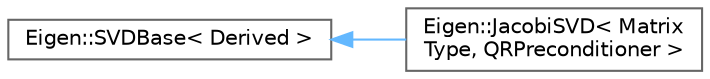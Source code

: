 digraph "类继承关系图"
{
 // LATEX_PDF_SIZE
  bgcolor="transparent";
  edge [fontname=Helvetica,fontsize=10,labelfontname=Helvetica,labelfontsize=10];
  node [fontname=Helvetica,fontsize=10,shape=box,height=0.2,width=0.4];
  rankdir="LR";
  Node0 [id="Node000000",label="Eigen::SVDBase\< Derived \>",height=0.2,width=0.4,color="grey40", fillcolor="white", style="filled",URL="$class_eigen_1_1_s_v_d_base.html",tooltip="Base class of SVD algorithms"];
  Node0 -> Node1 [id="edge4697_Node000000_Node000001",dir="back",color="steelblue1",style="solid",tooltip=" "];
  Node1 [id="Node000001",label="Eigen::JacobiSVD\< Matrix\lType, QRPreconditioner \>",height=0.2,width=0.4,color="grey40", fillcolor="white", style="filled",URL="$class_eigen_1_1_jacobi_s_v_d.html",tooltip=" "];
}
